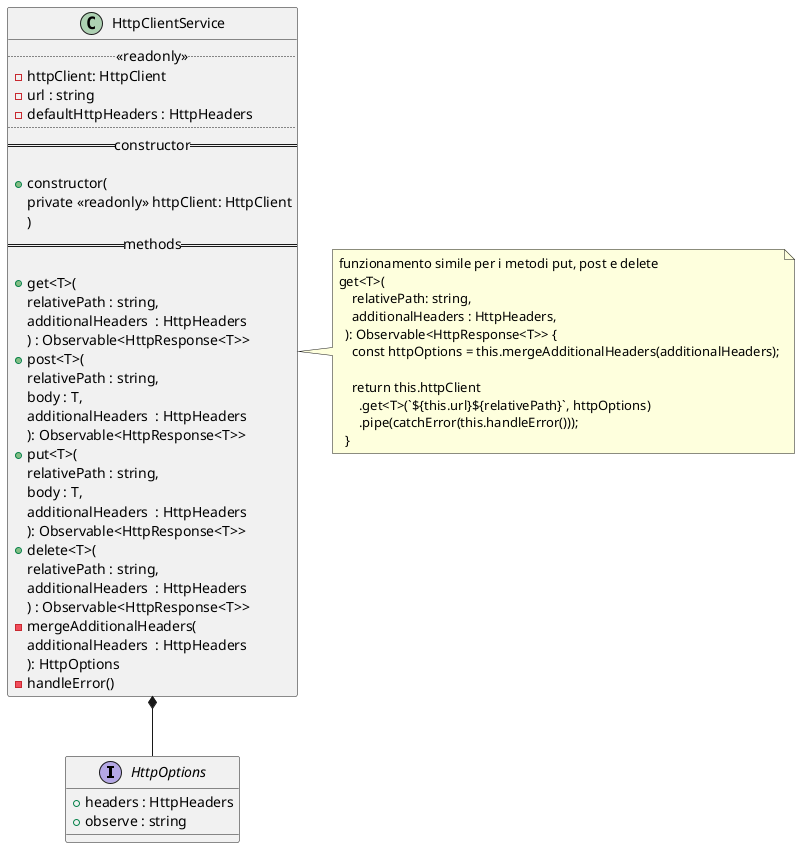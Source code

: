 @startuml HttpClientService
interface HttpOptions  {
  + headers : HttpHeaders
  + observe : string
}
 class HttpClientService {
   ..<<readonly>>..
  - httpClient: HttpClient
  - url : string
  - defaultHttpHeaders : HttpHeaders
  ....
  == constructor ==

  + constructor(
    private <<readonly>> httpClient: HttpClient
    )
  == methods ==

  + get<T>(
    relativePath : string,
    additionalHeaders  : HttpHeaders
    ) : Observable<HttpResponse<T>>
  + post<T>(
    relativePath : string,
    body : T,
    additionalHeaders  : HttpHeaders
    ): Observable<HttpResponse<T>>
  + put<T>(
    relativePath : string,
    body : T,
    additionalHeaders  : HttpHeaders
    ): Observable<HttpResponse<T>>
  + delete<T>(
    relativePath : string,
    additionalHeaders  : HttpHeaders
    ) : Observable<HttpResponse<T>>
  - mergeAdditionalHeaders(
    additionalHeaders  : HttpHeaders
    ): HttpOptions
  - handleError()
 }

note right of HttpClientService
funzionamento simile per i metodi put, post e delete
get<T>(
    relativePath: string,
    additionalHeaders : HttpHeaders,
  ): Observable<HttpResponse<T>> {
    const httpOptions = this.mergeAdditionalHeaders(additionalHeaders);

    return this.httpClient
      .get<T>(`${this.url}${relativePath}`, httpOptions)
      .pipe(catchError(this.handleError()));
  }
end note

HttpClientService *-- HttpOptions
@enduml
